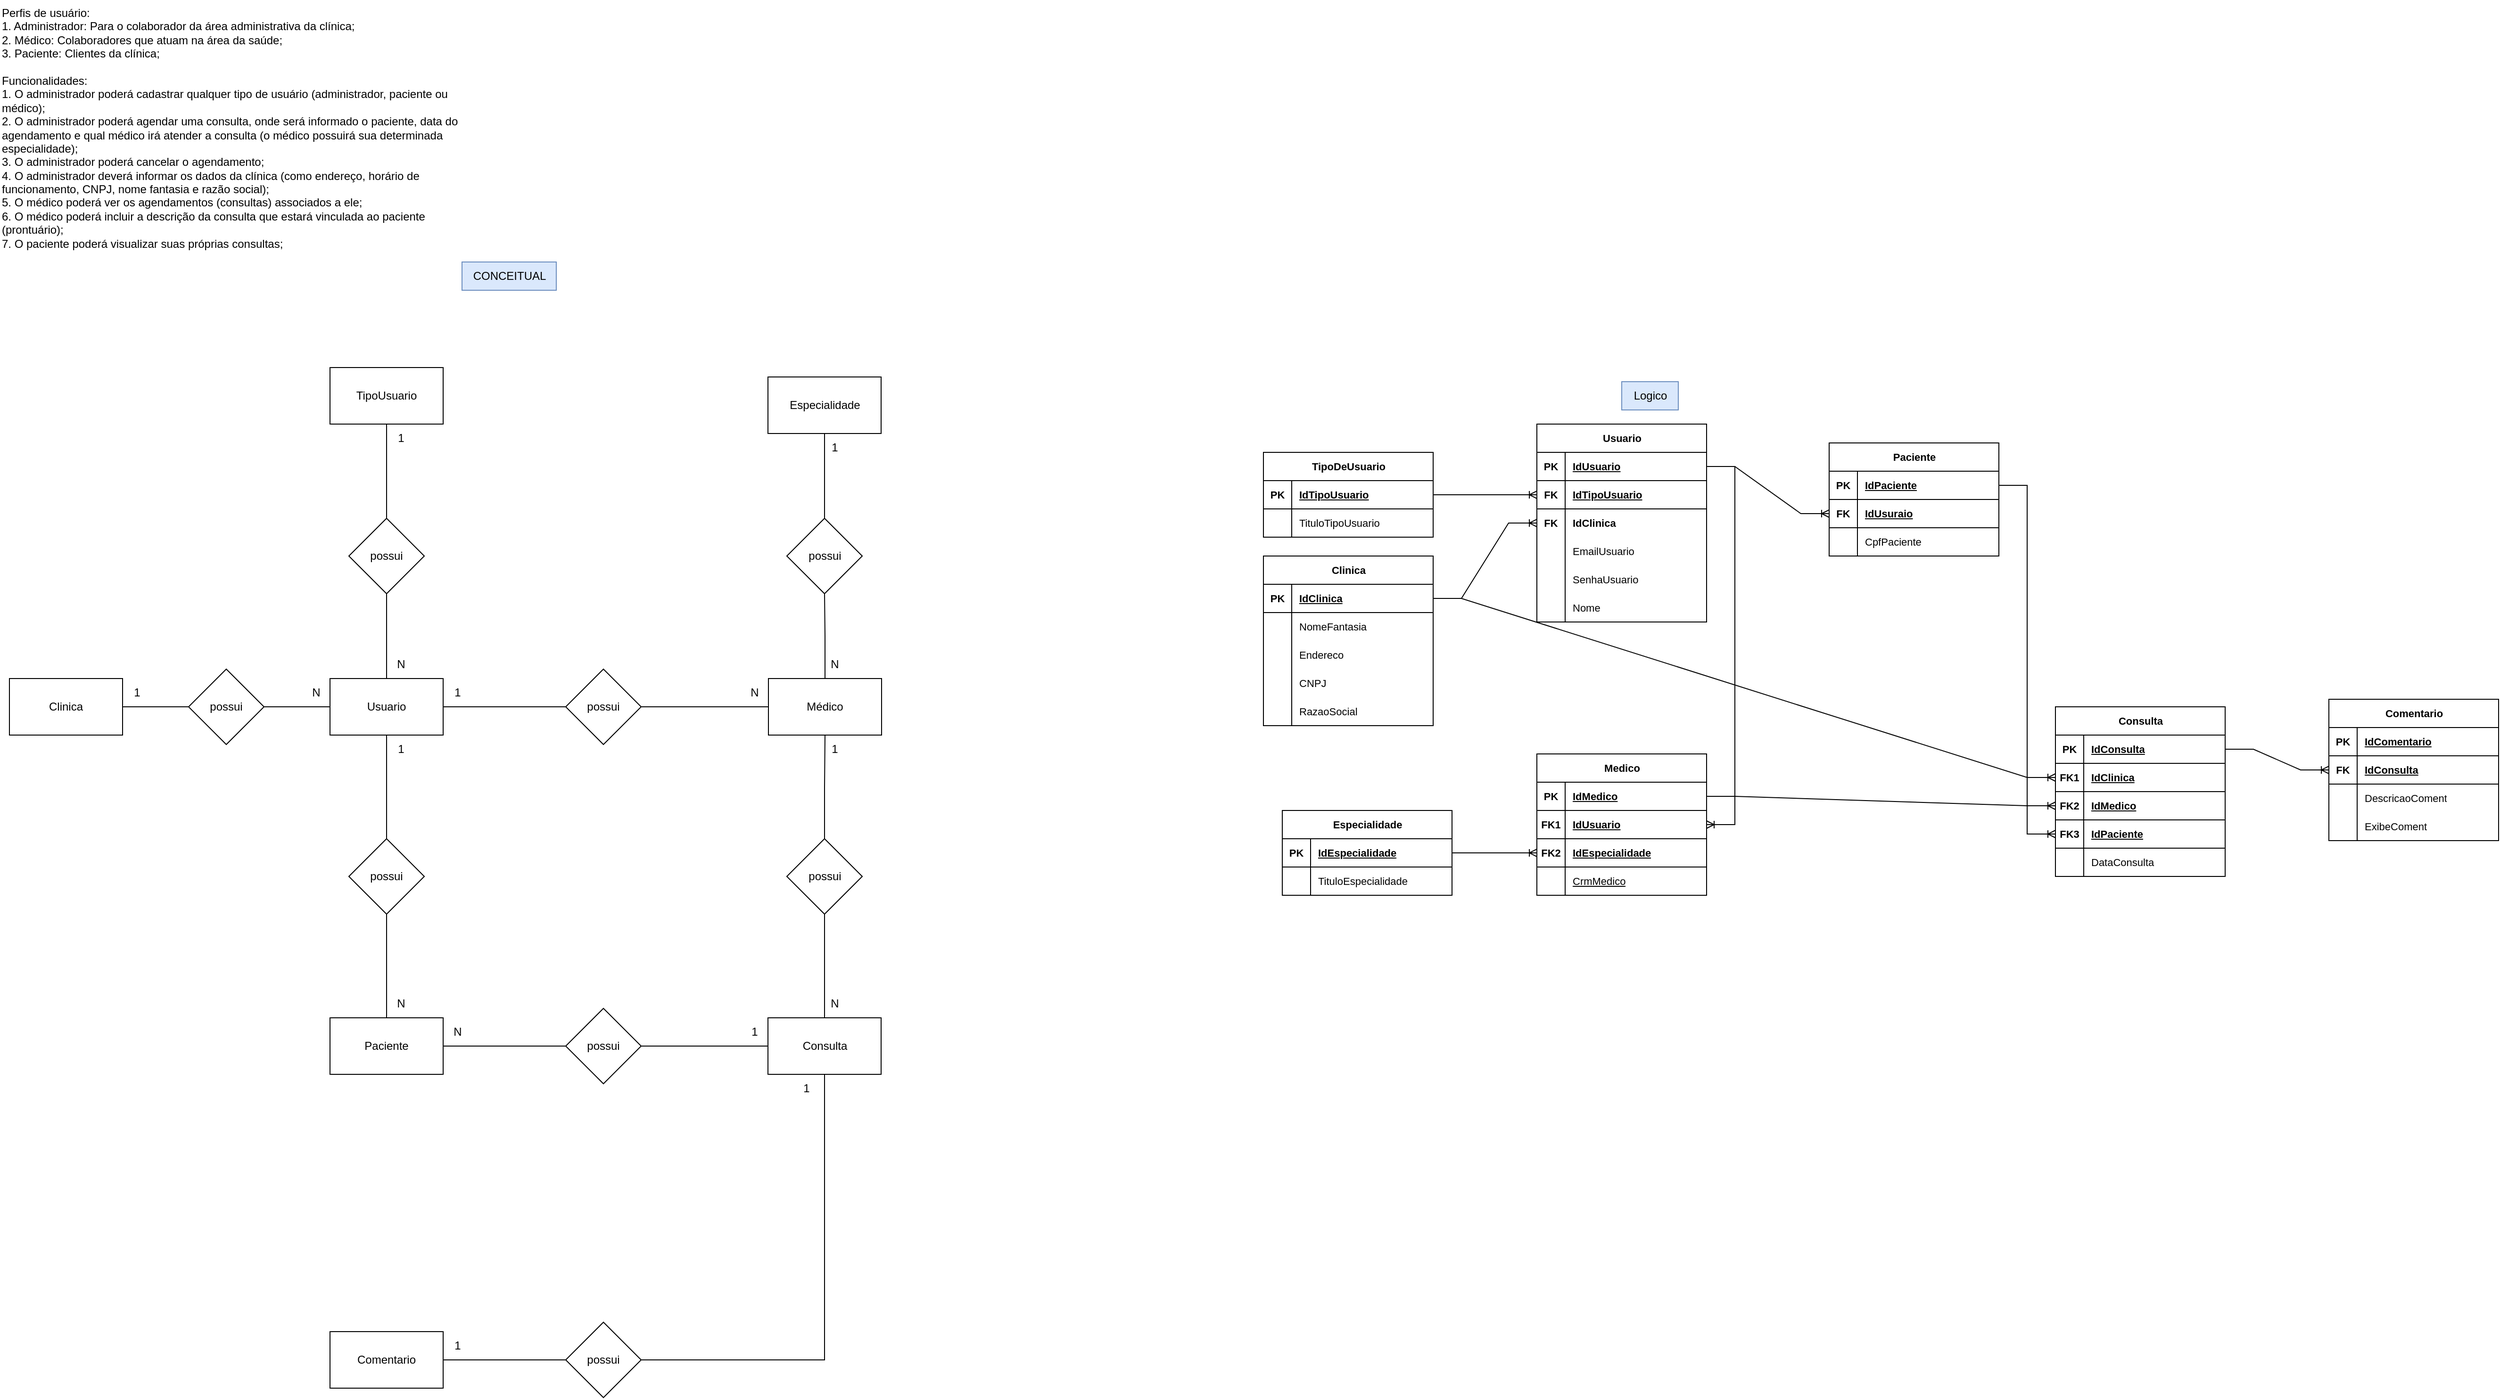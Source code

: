 <mxfile version="21.6.8" type="device">
  <diagram name="Página-1" id="At1eh8SIAs3BgGpusf4b">
    <mxGraphModel dx="1050" dy="542" grid="1" gridSize="10" guides="1" tooltips="1" connect="1" arrows="1" fold="1" page="1" pageScale="1" pageWidth="1169" pageHeight="1654" math="0" shadow="0">
      <root>
        <mxCell id="0" />
        <mxCell id="1" parent="0" />
        <mxCell id="Mh2ZLKWeNKXl2HCvLX62-1" value="Perfis de usuário:&#xa;1. Administrador: Para o colaborador da área administrativa da clínica;&#xa;2. Médico: Colaboradores que atuam na área da saúde;&#xa;3. Paciente: Clientes da clínica;&#xa;&#xa;Funcionalidades:&#xa;1. O administrador poderá cadastrar qualquer tipo de usuário (administrador, paciente ou&#xa;médico);&#xa;2. O administrador poderá agendar uma consulta, onde será informado o paciente, data do&#xa;agendamento e qual médico irá atender a consulta (o médico possuirá sua determinada&#xa;especialidade);&#xa;3. O administrador poderá cancelar o agendamento;&#xa;4. O administrador deverá informar os dados da clínica (como endereço, horário de&#xa;funcionamento, CNPJ, nome fantasia e razão social);&#xa;5. O médico poderá ver os agendamentos (consultas) associados a ele;&#xa;6. O médico poderá incluir a descrição da consulta que estará vinculada ao paciente&#xa;(prontuário);&#xa;7. O paciente poderá visualizar suas próprias consultas;" style="text;whiteSpace=wrap;" parent="1" vertex="1">
          <mxGeometry x="80" y="10" width="520" height="270" as="geometry" />
        </mxCell>
        <mxCell id="Mh2ZLKWeNKXl2HCvLX62-36" style="edgeStyle=orthogonalEdgeStyle;rounded=0;orthogonalLoop=1;jettySize=auto;html=1;entryX=0.5;entryY=1;entryDx=0;entryDy=0;endArrow=none;endFill=0;" parent="1" source="Mh2ZLKWeNKXl2HCvLX62-2" target="Mh2ZLKWeNKXl2HCvLX62-21" edge="1">
          <mxGeometry relative="1" as="geometry" />
        </mxCell>
        <mxCell id="Mh2ZLKWeNKXl2HCvLX62-2" value="Médico" style="rounded=0;whiteSpace=wrap;html=1;" parent="1" vertex="1">
          <mxGeometry x="895" y="730" width="120" height="60" as="geometry" />
        </mxCell>
        <mxCell id="Mh2ZLKWeNKXl2HCvLX62-28" style="edgeStyle=orthogonalEdgeStyle;rounded=0;orthogonalLoop=1;jettySize=auto;html=1;entryX=0;entryY=0.5;entryDx=0;entryDy=0;endArrow=none;endFill=0;" parent="1" source="Mh2ZLKWeNKXl2HCvLX62-3" target="Mh2ZLKWeNKXl2HCvLX62-19" edge="1">
          <mxGeometry relative="1" as="geometry" />
        </mxCell>
        <mxCell id="Mh2ZLKWeNKXl2HCvLX62-3" value="Paciente" style="rounded=0;whiteSpace=wrap;html=1;" parent="1" vertex="1">
          <mxGeometry x="430" y="1090" width="120" height="60" as="geometry" />
        </mxCell>
        <mxCell id="Mh2ZLKWeNKXl2HCvLX62-4" value="Clinica" style="rounded=0;whiteSpace=wrap;html=1;" parent="1" vertex="1">
          <mxGeometry x="90" y="730" width="120" height="60" as="geometry" />
        </mxCell>
        <mxCell id="Mh2ZLKWeNKXl2HCvLX62-22" style="edgeStyle=orthogonalEdgeStyle;rounded=0;orthogonalLoop=1;jettySize=auto;html=1;entryX=0.5;entryY=0;entryDx=0;entryDy=0;endArrow=none;endFill=0;" parent="1" source="Mh2ZLKWeNKXl2HCvLX62-5" target="Mh2ZLKWeNKXl2HCvLX62-12" edge="1">
          <mxGeometry relative="1" as="geometry" />
        </mxCell>
        <mxCell id="Mh2ZLKWeNKXl2HCvLX62-5" value="TipoUsuario" style="whiteSpace=wrap;html=1;" parent="1" vertex="1">
          <mxGeometry x="430" y="400" width="120" height="60" as="geometry" />
        </mxCell>
        <mxCell id="Mh2ZLKWeNKXl2HCvLX62-6" value="Consulta" style="whiteSpace=wrap;html=1;" parent="1" vertex="1">
          <mxGeometry x="894.5" y="1090" width="120" height="60" as="geometry" />
        </mxCell>
        <mxCell id="Mh2ZLKWeNKXl2HCvLX62-50" style="edgeStyle=orthogonalEdgeStyle;rounded=0;orthogonalLoop=1;jettySize=auto;html=1;entryX=0;entryY=0.5;entryDx=0;entryDy=0;endArrow=none;endFill=0;" parent="1" source="Mh2ZLKWeNKXl2HCvLX62-7" target="Mh2ZLKWeNKXl2HCvLX62-49" edge="1">
          <mxGeometry relative="1" as="geometry" />
        </mxCell>
        <mxCell id="Mh2ZLKWeNKXl2HCvLX62-7" value="Comentario&lt;br&gt;" style="whiteSpace=wrap;html=1;" parent="1" vertex="1">
          <mxGeometry x="430" y="1423" width="120" height="60" as="geometry" />
        </mxCell>
        <mxCell id="Mh2ZLKWeNKXl2HCvLX62-24" style="edgeStyle=orthogonalEdgeStyle;rounded=0;orthogonalLoop=1;jettySize=auto;html=1;entryX=0.5;entryY=0;entryDx=0;entryDy=0;endArrow=none;endFill=0;" parent="1" source="Mh2ZLKWeNKXl2HCvLX62-8" target="Mh2ZLKWeNKXl2HCvLX62-17" edge="1">
          <mxGeometry relative="1" as="geometry" />
        </mxCell>
        <mxCell id="Mh2ZLKWeNKXl2HCvLX62-30" style="edgeStyle=orthogonalEdgeStyle;rounded=0;orthogonalLoop=1;jettySize=auto;html=1;entryX=0;entryY=0.5;entryDx=0;entryDy=0;endArrow=none;endFill=0;" parent="1" source="Mh2ZLKWeNKXl2HCvLX62-8" target="Mh2ZLKWeNKXl2HCvLX62-18" edge="1">
          <mxGeometry relative="1" as="geometry" />
        </mxCell>
        <mxCell id="Mh2ZLKWeNKXl2HCvLX62-8" value="Usuario" style="whiteSpace=wrap;html=1;" parent="1" vertex="1">
          <mxGeometry x="430" y="730" width="120" height="60" as="geometry" />
        </mxCell>
        <mxCell id="Mh2ZLKWeNKXl2HCvLX62-9" value="Especialidade" style="whiteSpace=wrap;html=1;" parent="1" vertex="1">
          <mxGeometry x="894.5" y="410" width="120" height="60" as="geometry" />
        </mxCell>
        <mxCell id="Mh2ZLKWeNKXl2HCvLX62-23" style="edgeStyle=orthogonalEdgeStyle;rounded=0;orthogonalLoop=1;jettySize=auto;html=1;entryX=0.5;entryY=0;entryDx=0;entryDy=0;endArrow=none;endFill=0;" parent="1" source="Mh2ZLKWeNKXl2HCvLX62-12" target="Mh2ZLKWeNKXl2HCvLX62-8" edge="1">
          <mxGeometry relative="1" as="geometry" />
        </mxCell>
        <mxCell id="Mh2ZLKWeNKXl2HCvLX62-12" value="possui" style="rhombus;whiteSpace=wrap;html=1;" parent="1" vertex="1">
          <mxGeometry x="450" y="560" width="80" height="80" as="geometry" />
        </mxCell>
        <mxCell id="Mh2ZLKWeNKXl2HCvLX62-25" style="edgeStyle=orthogonalEdgeStyle;rounded=0;orthogonalLoop=1;jettySize=auto;html=1;entryX=0.5;entryY=0;entryDx=0;entryDy=0;endArrow=none;endFill=0;" parent="1" source="Mh2ZLKWeNKXl2HCvLX62-17" target="Mh2ZLKWeNKXl2HCvLX62-3" edge="1">
          <mxGeometry relative="1" as="geometry" />
        </mxCell>
        <mxCell id="Mh2ZLKWeNKXl2HCvLX62-17" value="possui" style="rhombus;whiteSpace=wrap;html=1;" parent="1" vertex="1">
          <mxGeometry x="450" y="900" width="80" height="80" as="geometry" />
        </mxCell>
        <mxCell id="Mh2ZLKWeNKXl2HCvLX62-33" style="edgeStyle=orthogonalEdgeStyle;rounded=0;orthogonalLoop=1;jettySize=auto;html=1;entryX=0;entryY=0.5;entryDx=0;entryDy=0;endArrow=none;endFill=0;" parent="1" source="Mh2ZLKWeNKXl2HCvLX62-18" target="Mh2ZLKWeNKXl2HCvLX62-2" edge="1">
          <mxGeometry relative="1" as="geometry" />
        </mxCell>
        <mxCell id="Mh2ZLKWeNKXl2HCvLX62-18" value="possui" style="rhombus;whiteSpace=wrap;html=1;" parent="1" vertex="1">
          <mxGeometry x="680" y="720" width="80" height="80" as="geometry" />
        </mxCell>
        <mxCell id="Mh2ZLKWeNKXl2HCvLX62-29" style="edgeStyle=orthogonalEdgeStyle;rounded=0;orthogonalLoop=1;jettySize=auto;html=1;entryX=0;entryY=0.5;entryDx=0;entryDy=0;endArrow=none;endFill=0;" parent="1" source="Mh2ZLKWeNKXl2HCvLX62-19" target="Mh2ZLKWeNKXl2HCvLX62-6" edge="1">
          <mxGeometry relative="1" as="geometry" />
        </mxCell>
        <mxCell id="Mh2ZLKWeNKXl2HCvLX62-19" value="possui" style="rhombus;whiteSpace=wrap;html=1;" parent="1" vertex="1">
          <mxGeometry x="680" y="1080" width="80" height="80" as="geometry" />
        </mxCell>
        <mxCell id="Mh2ZLKWeNKXl2HCvLX62-324" style="edgeStyle=orthogonalEdgeStyle;rounded=0;orthogonalLoop=1;jettySize=auto;html=1;entryX=1;entryY=0.5;entryDx=0;entryDy=0;endArrow=none;endFill=0;" parent="1" source="Mh2ZLKWeNKXl2HCvLX62-20" target="Mh2ZLKWeNKXl2HCvLX62-4" edge="1">
          <mxGeometry relative="1" as="geometry" />
        </mxCell>
        <mxCell id="Mh2ZLKWeNKXl2HCvLX62-325" style="edgeStyle=orthogonalEdgeStyle;rounded=0;orthogonalLoop=1;jettySize=auto;html=1;entryX=0;entryY=0.5;entryDx=0;entryDy=0;endArrow=none;endFill=0;" parent="1" source="Mh2ZLKWeNKXl2HCvLX62-20" target="Mh2ZLKWeNKXl2HCvLX62-8" edge="1">
          <mxGeometry relative="1" as="geometry" />
        </mxCell>
        <mxCell id="Mh2ZLKWeNKXl2HCvLX62-20" value="possui" style="rhombus;whiteSpace=wrap;html=1;" parent="1" vertex="1">
          <mxGeometry x="280" y="720" width="80" height="80" as="geometry" />
        </mxCell>
        <mxCell id="Mh2ZLKWeNKXl2HCvLX62-37" style="edgeStyle=orthogonalEdgeStyle;rounded=0;orthogonalLoop=1;jettySize=auto;html=1;entryX=0.5;entryY=1;entryDx=0;entryDy=0;endArrow=none;endFill=0;" parent="1" source="Mh2ZLKWeNKXl2HCvLX62-21" target="Mh2ZLKWeNKXl2HCvLX62-9" edge="1">
          <mxGeometry relative="1" as="geometry" />
        </mxCell>
        <mxCell id="Mh2ZLKWeNKXl2HCvLX62-21" value="possui" style="rhombus;whiteSpace=wrap;html=1;" parent="1" vertex="1">
          <mxGeometry x="914.5" y="560" width="80" height="80" as="geometry" />
        </mxCell>
        <mxCell id="Mh2ZLKWeNKXl2HCvLX62-41" style="edgeStyle=orthogonalEdgeStyle;rounded=0;orthogonalLoop=1;jettySize=auto;html=1;entryX=0.5;entryY=1;entryDx=0;entryDy=0;endArrow=none;endFill=0;" parent="1" source="Mh2ZLKWeNKXl2HCvLX62-40" target="Mh2ZLKWeNKXl2HCvLX62-2" edge="1">
          <mxGeometry relative="1" as="geometry" />
        </mxCell>
        <mxCell id="Mh2ZLKWeNKXl2HCvLX62-42" style="edgeStyle=orthogonalEdgeStyle;rounded=0;orthogonalLoop=1;jettySize=auto;html=1;entryX=0.5;entryY=0;entryDx=0;entryDy=0;endArrow=none;endFill=0;" parent="1" source="Mh2ZLKWeNKXl2HCvLX62-40" target="Mh2ZLKWeNKXl2HCvLX62-6" edge="1">
          <mxGeometry relative="1" as="geometry" />
        </mxCell>
        <mxCell id="Mh2ZLKWeNKXl2HCvLX62-40" value="possui" style="rhombus;whiteSpace=wrap;html=1;" parent="1" vertex="1">
          <mxGeometry x="914.5" y="900" width="80" height="80" as="geometry" />
        </mxCell>
        <mxCell id="Mh2ZLKWeNKXl2HCvLX62-43" value="1" style="text;html=1;align=center;verticalAlign=middle;resizable=0;points=[];autosize=1;strokeColor=none;fillColor=none;" parent="1" vertex="1">
          <mxGeometry x="490" y="460" width="30" height="30" as="geometry" />
        </mxCell>
        <mxCell id="Mh2ZLKWeNKXl2HCvLX62-44" value="N" style="text;html=1;align=center;verticalAlign=middle;resizable=0;points=[];autosize=1;strokeColor=none;fillColor=none;" parent="1" vertex="1">
          <mxGeometry x="490" y="700" width="30" height="30" as="geometry" />
        </mxCell>
        <mxCell id="Mh2ZLKWeNKXl2HCvLX62-45" value="1" style="text;html=1;align=center;verticalAlign=middle;resizable=0;points=[];autosize=1;strokeColor=none;fillColor=none;" parent="1" vertex="1">
          <mxGeometry x="490" y="790" width="30" height="30" as="geometry" />
        </mxCell>
        <mxCell id="Mh2ZLKWeNKXl2HCvLX62-46" value="N" style="text;html=1;align=center;verticalAlign=middle;resizable=0;points=[];autosize=1;strokeColor=none;fillColor=none;" parent="1" vertex="1">
          <mxGeometry x="490" y="1060" width="30" height="30" as="geometry" />
        </mxCell>
        <mxCell id="Mh2ZLKWeNKXl2HCvLX62-51" style="edgeStyle=orthogonalEdgeStyle;rounded=0;orthogonalLoop=1;jettySize=auto;html=1;entryX=0.5;entryY=1;entryDx=0;entryDy=0;endArrow=none;endFill=0;" parent="1" source="Mh2ZLKWeNKXl2HCvLX62-49" target="Mh2ZLKWeNKXl2HCvLX62-6" edge="1">
          <mxGeometry relative="1" as="geometry" />
        </mxCell>
        <mxCell id="Mh2ZLKWeNKXl2HCvLX62-49" value="possui" style="rhombus;whiteSpace=wrap;html=1;" parent="1" vertex="1">
          <mxGeometry x="680" y="1413" width="80" height="80" as="geometry" />
        </mxCell>
        <mxCell id="Mh2ZLKWeNKXl2HCvLX62-52" value="1" style="text;html=1;align=center;verticalAlign=middle;resizable=0;points=[];autosize=1;strokeColor=none;fillColor=none;" parent="1" vertex="1">
          <mxGeometry x="550" y="1423" width="30" height="30" as="geometry" />
        </mxCell>
        <mxCell id="Mh2ZLKWeNKXl2HCvLX62-53" value="1" style="text;html=1;align=center;verticalAlign=middle;resizable=0;points=[];autosize=1;strokeColor=none;fillColor=none;" parent="1" vertex="1">
          <mxGeometry x="920" y="1150" width="30" height="30" as="geometry" />
        </mxCell>
        <mxCell id="Mh2ZLKWeNKXl2HCvLX62-54" value="1" style="text;html=1;align=center;verticalAlign=middle;resizable=0;points=[];autosize=1;strokeColor=none;fillColor=none;" parent="1" vertex="1">
          <mxGeometry x="865" y="1090" width="30" height="30" as="geometry" />
        </mxCell>
        <mxCell id="Mh2ZLKWeNKXl2HCvLX62-55" value="N" style="text;html=1;align=center;verticalAlign=middle;resizable=0;points=[];autosize=1;strokeColor=none;fillColor=none;" parent="1" vertex="1">
          <mxGeometry x="550" y="1090" width="30" height="30" as="geometry" />
        </mxCell>
        <mxCell id="Mh2ZLKWeNKXl2HCvLX62-56" value="1" style="text;html=1;align=center;verticalAlign=middle;resizable=0;points=[];autosize=1;strokeColor=none;fillColor=none;" parent="1" vertex="1">
          <mxGeometry x="950" y="470" width="30" height="30" as="geometry" />
        </mxCell>
        <mxCell id="Mh2ZLKWeNKXl2HCvLX62-57" value="N" style="text;html=1;align=center;verticalAlign=middle;resizable=0;points=[];autosize=1;strokeColor=none;fillColor=none;" parent="1" vertex="1">
          <mxGeometry x="950" y="700" width="30" height="30" as="geometry" />
        </mxCell>
        <mxCell id="Mh2ZLKWeNKXl2HCvLX62-58" value="1" style="text;html=1;align=center;verticalAlign=middle;resizable=0;points=[];autosize=1;strokeColor=none;fillColor=none;" parent="1" vertex="1">
          <mxGeometry x="950" y="790" width="30" height="30" as="geometry" />
        </mxCell>
        <mxCell id="Mh2ZLKWeNKXl2HCvLX62-59" value="N" style="text;html=1;align=center;verticalAlign=middle;resizable=0;points=[];autosize=1;strokeColor=none;fillColor=none;" parent="1" vertex="1">
          <mxGeometry x="950" y="1060" width="30" height="30" as="geometry" />
        </mxCell>
        <mxCell id="Mh2ZLKWeNKXl2HCvLX62-105" value="Medico" style="shape=table;startSize=30;container=1;collapsible=1;childLayout=tableLayout;fixedRows=1;rowLines=0;fontStyle=1;align=center;resizeLast=1;html=1;fontFamily=Helvetica;fontSize=11;fontColor=default;" parent="1" vertex="1">
          <mxGeometry x="1710" y="810" width="180" height="150" as="geometry" />
        </mxCell>
        <mxCell id="Mh2ZLKWeNKXl2HCvLX62-106" value="" style="shape=tableRow;horizontal=0;startSize=0;swimlaneHead=0;swimlaneBody=0;fillColor=none;collapsible=0;dropTarget=0;points=[[0,0.5],[1,0.5]];portConstraint=eastwest;top=0;left=0;right=0;bottom=1;fontFamily=Helvetica;fontSize=11;fontColor=default;" parent="Mh2ZLKWeNKXl2HCvLX62-105" vertex="1">
          <mxGeometry y="30" width="180" height="30" as="geometry" />
        </mxCell>
        <mxCell id="Mh2ZLKWeNKXl2HCvLX62-107" value="PK" style="shape=partialRectangle;connectable=0;fillColor=none;top=0;left=0;bottom=0;right=0;fontStyle=1;overflow=hidden;whiteSpace=wrap;html=1;fontFamily=Helvetica;fontSize=11;fontColor=default;" parent="Mh2ZLKWeNKXl2HCvLX62-106" vertex="1">
          <mxGeometry width="30" height="30" as="geometry">
            <mxRectangle width="30" height="30" as="alternateBounds" />
          </mxGeometry>
        </mxCell>
        <mxCell id="Mh2ZLKWeNKXl2HCvLX62-108" value="IdMedico" style="shape=partialRectangle;connectable=0;fillColor=none;top=0;left=0;bottom=0;right=0;align=left;spacingLeft=6;fontStyle=5;overflow=hidden;whiteSpace=wrap;html=1;fontFamily=Helvetica;fontSize=11;fontColor=default;" parent="Mh2ZLKWeNKXl2HCvLX62-106" vertex="1">
          <mxGeometry x="30" width="150" height="30" as="geometry">
            <mxRectangle width="150" height="30" as="alternateBounds" />
          </mxGeometry>
        </mxCell>
        <mxCell id="Mh2ZLKWeNKXl2HCvLX62-109" style="shape=tableRow;horizontal=0;startSize=0;swimlaneHead=0;swimlaneBody=0;fillColor=none;collapsible=0;dropTarget=0;points=[[0,0.5],[1,0.5]];portConstraint=eastwest;top=0;left=0;right=0;bottom=1;fontFamily=Helvetica;fontSize=11;fontColor=default;" parent="Mh2ZLKWeNKXl2HCvLX62-105" vertex="1">
          <mxGeometry y="60" width="180" height="30" as="geometry" />
        </mxCell>
        <mxCell id="Mh2ZLKWeNKXl2HCvLX62-110" value="FK1" style="shape=partialRectangle;connectable=0;fillColor=none;top=0;left=0;bottom=0;right=0;fontStyle=1;overflow=hidden;whiteSpace=wrap;html=1;fontFamily=Helvetica;fontSize=11;fontColor=default;" parent="Mh2ZLKWeNKXl2HCvLX62-109" vertex="1">
          <mxGeometry width="30" height="30" as="geometry">
            <mxRectangle width="30" height="30" as="alternateBounds" />
          </mxGeometry>
        </mxCell>
        <mxCell id="Mh2ZLKWeNKXl2HCvLX62-111" value="IdUsuario" style="shape=partialRectangle;connectable=0;fillColor=none;top=0;left=0;bottom=0;right=0;align=left;spacingLeft=6;fontStyle=5;overflow=hidden;whiteSpace=wrap;html=1;fontFamily=Helvetica;fontSize=11;fontColor=default;" parent="Mh2ZLKWeNKXl2HCvLX62-109" vertex="1">
          <mxGeometry x="30" width="150" height="30" as="geometry">
            <mxRectangle width="150" height="30" as="alternateBounds" />
          </mxGeometry>
        </mxCell>
        <mxCell id="Mh2ZLKWeNKXl2HCvLX62-112" style="shape=tableRow;horizontal=0;startSize=0;swimlaneHead=0;swimlaneBody=0;fillColor=none;collapsible=0;dropTarget=0;points=[[0,0.5],[1,0.5]];portConstraint=eastwest;top=0;left=0;right=0;bottom=1;fontFamily=Helvetica;fontSize=11;fontColor=default;" parent="Mh2ZLKWeNKXl2HCvLX62-105" vertex="1">
          <mxGeometry y="90" width="180" height="30" as="geometry" />
        </mxCell>
        <mxCell id="Mh2ZLKWeNKXl2HCvLX62-113" value="FK2" style="shape=partialRectangle;connectable=0;fillColor=none;top=0;left=0;bottom=0;right=0;fontStyle=1;overflow=hidden;whiteSpace=wrap;html=1;fontFamily=Helvetica;fontSize=11;fontColor=default;" parent="Mh2ZLKWeNKXl2HCvLX62-112" vertex="1">
          <mxGeometry width="30" height="30" as="geometry">
            <mxRectangle width="30" height="30" as="alternateBounds" />
          </mxGeometry>
        </mxCell>
        <mxCell id="Mh2ZLKWeNKXl2HCvLX62-114" value="IdEspecialidade" style="shape=partialRectangle;connectable=0;fillColor=none;top=0;left=0;bottom=0;right=0;align=left;spacingLeft=6;fontStyle=5;overflow=hidden;whiteSpace=wrap;html=1;fontFamily=Helvetica;fontSize=11;fontColor=default;" parent="Mh2ZLKWeNKXl2HCvLX62-112" vertex="1">
          <mxGeometry x="30" width="150" height="30" as="geometry">
            <mxRectangle width="150" height="30" as="alternateBounds" />
          </mxGeometry>
        </mxCell>
        <mxCell id="Mh2ZLKWeNKXl2HCvLX62-115" style="shape=tableRow;horizontal=0;startSize=0;swimlaneHead=0;swimlaneBody=0;fillColor=none;collapsible=0;dropTarget=0;points=[[0,0.5],[1,0.5]];portConstraint=eastwest;top=0;left=0;right=0;bottom=1;fontFamily=Helvetica;fontSize=11;fontColor=default;" parent="Mh2ZLKWeNKXl2HCvLX62-105" vertex="1">
          <mxGeometry y="120" width="180" height="30" as="geometry" />
        </mxCell>
        <mxCell id="Mh2ZLKWeNKXl2HCvLX62-116" value="" style="shape=partialRectangle;connectable=0;fillColor=none;top=0;left=0;bottom=0;right=0;fontStyle=1;overflow=hidden;whiteSpace=wrap;html=1;fontFamily=Helvetica;fontSize=11;fontColor=default;" parent="Mh2ZLKWeNKXl2HCvLX62-115" vertex="1">
          <mxGeometry width="30" height="30" as="geometry">
            <mxRectangle width="30" height="30" as="alternateBounds" />
          </mxGeometry>
        </mxCell>
        <mxCell id="Mh2ZLKWeNKXl2HCvLX62-117" value="&lt;span style=&quot;font-weight: normal;&quot;&gt;CrmMedico&lt;/span&gt;" style="shape=partialRectangle;connectable=0;fillColor=none;top=0;left=0;bottom=0;right=0;align=left;spacingLeft=6;fontStyle=5;overflow=hidden;whiteSpace=wrap;html=1;fontFamily=Helvetica;fontSize=11;fontColor=default;" parent="Mh2ZLKWeNKXl2HCvLX62-115" vertex="1">
          <mxGeometry x="30" width="150" height="30" as="geometry">
            <mxRectangle width="150" height="30" as="alternateBounds" />
          </mxGeometry>
        </mxCell>
        <mxCell id="Mh2ZLKWeNKXl2HCvLX62-144" value="Consulta" style="shape=table;startSize=30;container=1;collapsible=1;childLayout=tableLayout;fixedRows=1;rowLines=0;fontStyle=1;align=center;resizeLast=1;html=1;fontFamily=Helvetica;fontSize=11;fontColor=default;" parent="1" vertex="1">
          <mxGeometry x="2260" y="760" width="180" height="180" as="geometry" />
        </mxCell>
        <mxCell id="Mh2ZLKWeNKXl2HCvLX62-145" value="" style="shape=tableRow;horizontal=0;startSize=0;swimlaneHead=0;swimlaneBody=0;fillColor=none;collapsible=0;dropTarget=0;points=[[0,0.5],[1,0.5]];portConstraint=eastwest;top=0;left=0;right=0;bottom=1;fontFamily=Helvetica;fontSize=11;fontColor=default;" parent="Mh2ZLKWeNKXl2HCvLX62-144" vertex="1">
          <mxGeometry y="30" width="180" height="30" as="geometry" />
        </mxCell>
        <mxCell id="Mh2ZLKWeNKXl2HCvLX62-146" value="PK" style="shape=partialRectangle;connectable=0;fillColor=none;top=0;left=0;bottom=0;right=0;fontStyle=1;overflow=hidden;whiteSpace=wrap;html=1;fontFamily=Helvetica;fontSize=11;fontColor=default;" parent="Mh2ZLKWeNKXl2HCvLX62-145" vertex="1">
          <mxGeometry width="30" height="30" as="geometry">
            <mxRectangle width="30" height="30" as="alternateBounds" />
          </mxGeometry>
        </mxCell>
        <mxCell id="Mh2ZLKWeNKXl2HCvLX62-147" value="IdConsulta" style="shape=partialRectangle;connectable=0;fillColor=none;top=0;left=0;bottom=0;right=0;align=left;spacingLeft=6;fontStyle=5;overflow=hidden;whiteSpace=wrap;html=1;fontFamily=Helvetica;fontSize=11;fontColor=default;" parent="Mh2ZLKWeNKXl2HCvLX62-145" vertex="1">
          <mxGeometry x="30" width="150" height="30" as="geometry">
            <mxRectangle width="150" height="30" as="alternateBounds" />
          </mxGeometry>
        </mxCell>
        <mxCell id="Mh2ZLKWeNKXl2HCvLX62-148" style="shape=tableRow;horizontal=0;startSize=0;swimlaneHead=0;swimlaneBody=0;fillColor=none;collapsible=0;dropTarget=0;points=[[0,0.5],[1,0.5]];portConstraint=eastwest;top=0;left=0;right=0;bottom=1;fontFamily=Helvetica;fontSize=11;fontColor=default;" parent="Mh2ZLKWeNKXl2HCvLX62-144" vertex="1">
          <mxGeometry y="60" width="180" height="30" as="geometry" />
        </mxCell>
        <mxCell id="Mh2ZLKWeNKXl2HCvLX62-149" value="FK1" style="shape=partialRectangle;connectable=0;fillColor=none;top=0;left=0;bottom=0;right=0;fontStyle=1;overflow=hidden;whiteSpace=wrap;html=1;fontFamily=Helvetica;fontSize=11;fontColor=default;" parent="Mh2ZLKWeNKXl2HCvLX62-148" vertex="1">
          <mxGeometry width="30" height="30" as="geometry">
            <mxRectangle width="30" height="30" as="alternateBounds" />
          </mxGeometry>
        </mxCell>
        <mxCell id="Mh2ZLKWeNKXl2HCvLX62-150" value="IdClinica" style="shape=partialRectangle;connectable=0;fillColor=none;top=0;left=0;bottom=0;right=0;align=left;spacingLeft=6;fontStyle=5;overflow=hidden;whiteSpace=wrap;html=1;fontFamily=Helvetica;fontSize=11;fontColor=default;" parent="Mh2ZLKWeNKXl2HCvLX62-148" vertex="1">
          <mxGeometry x="30" width="150" height="30" as="geometry">
            <mxRectangle width="150" height="30" as="alternateBounds" />
          </mxGeometry>
        </mxCell>
        <mxCell id="Mh2ZLKWeNKXl2HCvLX62-151" style="shape=tableRow;horizontal=0;startSize=0;swimlaneHead=0;swimlaneBody=0;fillColor=none;collapsible=0;dropTarget=0;points=[[0,0.5],[1,0.5]];portConstraint=eastwest;top=0;left=0;right=0;bottom=1;fontFamily=Helvetica;fontSize=11;fontColor=default;" parent="Mh2ZLKWeNKXl2HCvLX62-144" vertex="1">
          <mxGeometry y="90" width="180" height="30" as="geometry" />
        </mxCell>
        <mxCell id="Mh2ZLKWeNKXl2HCvLX62-152" value="FK2" style="shape=partialRectangle;connectable=0;fillColor=none;top=0;left=0;bottom=0;right=0;fontStyle=1;overflow=hidden;whiteSpace=wrap;html=1;fontFamily=Helvetica;fontSize=11;fontColor=default;" parent="Mh2ZLKWeNKXl2HCvLX62-151" vertex="1">
          <mxGeometry width="30" height="30" as="geometry">
            <mxRectangle width="30" height="30" as="alternateBounds" />
          </mxGeometry>
        </mxCell>
        <mxCell id="Mh2ZLKWeNKXl2HCvLX62-153" value="IdMedico" style="shape=partialRectangle;connectable=0;fillColor=none;top=0;left=0;bottom=0;right=0;align=left;spacingLeft=6;fontStyle=5;overflow=hidden;whiteSpace=wrap;html=1;fontFamily=Helvetica;fontSize=11;fontColor=default;" parent="Mh2ZLKWeNKXl2HCvLX62-151" vertex="1">
          <mxGeometry x="30" width="150" height="30" as="geometry">
            <mxRectangle width="150" height="30" as="alternateBounds" />
          </mxGeometry>
        </mxCell>
        <mxCell id="Mh2ZLKWeNKXl2HCvLX62-154" style="shape=tableRow;horizontal=0;startSize=0;swimlaneHead=0;swimlaneBody=0;fillColor=none;collapsible=0;dropTarget=0;points=[[0,0.5],[1,0.5]];portConstraint=eastwest;top=0;left=0;right=0;bottom=1;fontFamily=Helvetica;fontSize=11;fontColor=default;" parent="Mh2ZLKWeNKXl2HCvLX62-144" vertex="1">
          <mxGeometry y="120" width="180" height="30" as="geometry" />
        </mxCell>
        <mxCell id="Mh2ZLKWeNKXl2HCvLX62-155" value="FK3" style="shape=partialRectangle;connectable=0;fillColor=none;top=0;left=0;bottom=0;right=0;fontStyle=1;overflow=hidden;whiteSpace=wrap;html=1;fontFamily=Helvetica;fontSize=11;fontColor=default;" parent="Mh2ZLKWeNKXl2HCvLX62-154" vertex="1">
          <mxGeometry width="30" height="30" as="geometry">
            <mxRectangle width="30" height="30" as="alternateBounds" />
          </mxGeometry>
        </mxCell>
        <mxCell id="Mh2ZLKWeNKXl2HCvLX62-156" value="IdPaciente" style="shape=partialRectangle;connectable=0;fillColor=none;top=0;left=0;bottom=0;right=0;align=left;spacingLeft=6;fontStyle=5;overflow=hidden;whiteSpace=wrap;html=1;fontFamily=Helvetica;fontSize=11;fontColor=default;" parent="Mh2ZLKWeNKXl2HCvLX62-154" vertex="1">
          <mxGeometry x="30" width="150" height="30" as="geometry">
            <mxRectangle width="150" height="30" as="alternateBounds" />
          </mxGeometry>
        </mxCell>
        <mxCell id="Mh2ZLKWeNKXl2HCvLX62-157" value="" style="shape=tableRow;horizontal=0;startSize=0;swimlaneHead=0;swimlaneBody=0;fillColor=none;collapsible=0;dropTarget=0;points=[[0,0.5],[1,0.5]];portConstraint=eastwest;top=0;left=0;right=0;bottom=0;fontFamily=Helvetica;fontSize=11;fontColor=default;" parent="Mh2ZLKWeNKXl2HCvLX62-144" vertex="1">
          <mxGeometry y="150" width="180" height="30" as="geometry" />
        </mxCell>
        <mxCell id="Mh2ZLKWeNKXl2HCvLX62-158" value="" style="shape=partialRectangle;connectable=0;fillColor=none;top=0;left=0;bottom=0;right=0;editable=1;overflow=hidden;whiteSpace=wrap;html=1;fontFamily=Helvetica;fontSize=11;fontColor=default;" parent="Mh2ZLKWeNKXl2HCvLX62-157" vertex="1">
          <mxGeometry width="30" height="30" as="geometry">
            <mxRectangle width="30" height="30" as="alternateBounds" />
          </mxGeometry>
        </mxCell>
        <mxCell id="Mh2ZLKWeNKXl2HCvLX62-159" value="DataConsulta" style="shape=partialRectangle;connectable=0;fillColor=none;top=0;left=0;bottom=0;right=0;align=left;spacingLeft=6;overflow=hidden;whiteSpace=wrap;html=1;fontFamily=Helvetica;fontSize=11;fontColor=default;" parent="Mh2ZLKWeNKXl2HCvLX62-157" vertex="1">
          <mxGeometry x="30" width="150" height="30" as="geometry">
            <mxRectangle width="150" height="30" as="alternateBounds" />
          </mxGeometry>
        </mxCell>
        <mxCell id="Mh2ZLKWeNKXl2HCvLX62-175" value="1" style="text;html=1;align=center;verticalAlign=middle;resizable=0;points=[];autosize=1;strokeColor=none;fillColor=none;" parent="1" vertex="1">
          <mxGeometry x="550" y="730" width="30" height="30" as="geometry" />
        </mxCell>
        <mxCell id="Mh2ZLKWeNKXl2HCvLX62-176" value="N" style="text;html=1;align=center;verticalAlign=middle;resizable=0;points=[];autosize=1;strokeColor=none;fillColor=none;" parent="1" vertex="1">
          <mxGeometry x="865" y="730" width="30" height="30" as="geometry" />
        </mxCell>
        <mxCell id="Mh2ZLKWeNKXl2HCvLX62-179" value="CONCEITUAL" style="text;html=1;align=center;verticalAlign=middle;resizable=0;points=[];autosize=1;strokeColor=#6c8ebf;fillColor=#dae8fc;" parent="1" vertex="1">
          <mxGeometry x="570" y="288" width="100" height="30" as="geometry" />
        </mxCell>
        <mxCell id="Mh2ZLKWeNKXl2HCvLX62-293" value="Clinica" style="shape=table;startSize=30;container=1;collapsible=1;childLayout=tableLayout;fixedRows=1;rowLines=0;fontStyle=1;align=center;resizeLast=1;html=1;fontFamily=Helvetica;fontSize=11;fontColor=default;" parent="1" vertex="1">
          <mxGeometry x="1420" y="600" width="180" height="180" as="geometry" />
        </mxCell>
        <mxCell id="Mh2ZLKWeNKXl2HCvLX62-294" value="" style="shape=tableRow;horizontal=0;startSize=0;swimlaneHead=0;swimlaneBody=0;fillColor=none;collapsible=0;dropTarget=0;points=[[0,0.5],[1,0.5]];portConstraint=eastwest;top=0;left=0;right=0;bottom=1;fontFamily=Helvetica;fontSize=11;fontColor=default;" parent="Mh2ZLKWeNKXl2HCvLX62-293" vertex="1">
          <mxGeometry y="30" width="180" height="30" as="geometry" />
        </mxCell>
        <mxCell id="Mh2ZLKWeNKXl2HCvLX62-295" value="PK" style="shape=partialRectangle;connectable=0;fillColor=none;top=0;left=0;bottom=0;right=0;fontStyle=1;overflow=hidden;whiteSpace=wrap;html=1;fontFamily=Helvetica;fontSize=11;fontColor=default;" parent="Mh2ZLKWeNKXl2HCvLX62-294" vertex="1">
          <mxGeometry width="30" height="30" as="geometry">
            <mxRectangle width="30" height="30" as="alternateBounds" />
          </mxGeometry>
        </mxCell>
        <mxCell id="Mh2ZLKWeNKXl2HCvLX62-296" value="IdClinica" style="shape=partialRectangle;connectable=0;fillColor=none;top=0;left=0;bottom=0;right=0;align=left;spacingLeft=6;fontStyle=5;overflow=hidden;whiteSpace=wrap;html=1;fontFamily=Helvetica;fontSize=11;fontColor=default;" parent="Mh2ZLKWeNKXl2HCvLX62-294" vertex="1">
          <mxGeometry x="30" width="150" height="30" as="geometry">
            <mxRectangle width="150" height="30" as="alternateBounds" />
          </mxGeometry>
        </mxCell>
        <mxCell id="Mh2ZLKWeNKXl2HCvLX62-297" value="" style="shape=tableRow;horizontal=0;startSize=0;swimlaneHead=0;swimlaneBody=0;fillColor=none;collapsible=0;dropTarget=0;points=[[0,0.5],[1,0.5]];portConstraint=eastwest;top=0;left=0;right=0;bottom=0;fontFamily=Helvetica;fontSize=11;fontColor=default;" parent="Mh2ZLKWeNKXl2HCvLX62-293" vertex="1">
          <mxGeometry y="60" width="180" height="30" as="geometry" />
        </mxCell>
        <mxCell id="Mh2ZLKWeNKXl2HCvLX62-298" value="" style="shape=partialRectangle;connectable=0;fillColor=none;top=0;left=0;bottom=0;right=0;editable=1;overflow=hidden;whiteSpace=wrap;html=1;fontFamily=Helvetica;fontSize=11;fontColor=default;" parent="Mh2ZLKWeNKXl2HCvLX62-297" vertex="1">
          <mxGeometry width="30" height="30" as="geometry">
            <mxRectangle width="30" height="30" as="alternateBounds" />
          </mxGeometry>
        </mxCell>
        <mxCell id="Mh2ZLKWeNKXl2HCvLX62-299" value="NomeFantasia" style="shape=partialRectangle;connectable=0;fillColor=none;top=0;left=0;bottom=0;right=0;align=left;spacingLeft=6;overflow=hidden;whiteSpace=wrap;html=1;fontFamily=Helvetica;fontSize=11;fontColor=default;" parent="Mh2ZLKWeNKXl2HCvLX62-297" vertex="1">
          <mxGeometry x="30" width="150" height="30" as="geometry">
            <mxRectangle width="150" height="30" as="alternateBounds" />
          </mxGeometry>
        </mxCell>
        <mxCell id="Mh2ZLKWeNKXl2HCvLX62-300" value="" style="shape=tableRow;horizontal=0;startSize=0;swimlaneHead=0;swimlaneBody=0;fillColor=none;collapsible=0;dropTarget=0;points=[[0,0.5],[1,0.5]];portConstraint=eastwest;top=0;left=0;right=0;bottom=0;fontFamily=Helvetica;fontSize=11;fontColor=default;" parent="Mh2ZLKWeNKXl2HCvLX62-293" vertex="1">
          <mxGeometry y="90" width="180" height="30" as="geometry" />
        </mxCell>
        <mxCell id="Mh2ZLKWeNKXl2HCvLX62-301" value="" style="shape=partialRectangle;connectable=0;fillColor=none;top=0;left=0;bottom=0;right=0;editable=1;overflow=hidden;whiteSpace=wrap;html=1;fontFamily=Helvetica;fontSize=11;fontColor=default;" parent="Mh2ZLKWeNKXl2HCvLX62-300" vertex="1">
          <mxGeometry width="30" height="30" as="geometry">
            <mxRectangle width="30" height="30" as="alternateBounds" />
          </mxGeometry>
        </mxCell>
        <mxCell id="Mh2ZLKWeNKXl2HCvLX62-302" value="Endereco" style="shape=partialRectangle;connectable=0;fillColor=none;top=0;left=0;bottom=0;right=0;align=left;spacingLeft=6;overflow=hidden;whiteSpace=wrap;html=1;fontFamily=Helvetica;fontSize=11;fontColor=default;" parent="Mh2ZLKWeNKXl2HCvLX62-300" vertex="1">
          <mxGeometry x="30" width="150" height="30" as="geometry">
            <mxRectangle width="150" height="30" as="alternateBounds" />
          </mxGeometry>
        </mxCell>
        <mxCell id="Mh2ZLKWeNKXl2HCvLX62-303" style="shape=tableRow;horizontal=0;startSize=0;swimlaneHead=0;swimlaneBody=0;fillColor=none;collapsible=0;dropTarget=0;points=[[0,0.5],[1,0.5]];portConstraint=eastwest;top=0;left=0;right=0;bottom=0;fontFamily=Helvetica;fontSize=11;fontColor=default;" parent="Mh2ZLKWeNKXl2HCvLX62-293" vertex="1">
          <mxGeometry y="120" width="180" height="30" as="geometry" />
        </mxCell>
        <mxCell id="Mh2ZLKWeNKXl2HCvLX62-304" style="shape=partialRectangle;connectable=0;fillColor=none;top=0;left=0;bottom=0;right=0;editable=1;overflow=hidden;whiteSpace=wrap;html=1;fontFamily=Helvetica;fontSize=11;fontColor=default;" parent="Mh2ZLKWeNKXl2HCvLX62-303" vertex="1">
          <mxGeometry width="30" height="30" as="geometry">
            <mxRectangle width="30" height="30" as="alternateBounds" />
          </mxGeometry>
        </mxCell>
        <mxCell id="Mh2ZLKWeNKXl2HCvLX62-305" value="CNPJ" style="shape=partialRectangle;connectable=0;fillColor=none;top=0;left=0;bottom=0;right=0;align=left;spacingLeft=6;overflow=hidden;whiteSpace=wrap;html=1;fontFamily=Helvetica;fontSize=11;fontColor=default;" parent="Mh2ZLKWeNKXl2HCvLX62-303" vertex="1">
          <mxGeometry x="30" width="150" height="30" as="geometry">
            <mxRectangle width="150" height="30" as="alternateBounds" />
          </mxGeometry>
        </mxCell>
        <mxCell id="Mh2ZLKWeNKXl2HCvLX62-328" style="shape=tableRow;horizontal=0;startSize=0;swimlaneHead=0;swimlaneBody=0;fillColor=none;collapsible=0;dropTarget=0;points=[[0,0.5],[1,0.5]];portConstraint=eastwest;top=0;left=0;right=0;bottom=0;fontFamily=Helvetica;fontSize=11;fontColor=default;" parent="Mh2ZLKWeNKXl2HCvLX62-293" vertex="1">
          <mxGeometry y="150" width="180" height="30" as="geometry" />
        </mxCell>
        <mxCell id="Mh2ZLKWeNKXl2HCvLX62-329" style="shape=partialRectangle;connectable=0;fillColor=none;top=0;left=0;bottom=0;right=0;editable=1;overflow=hidden;whiteSpace=wrap;html=1;fontFamily=Helvetica;fontSize=11;fontColor=default;" parent="Mh2ZLKWeNKXl2HCvLX62-328" vertex="1">
          <mxGeometry width="30" height="30" as="geometry">
            <mxRectangle width="30" height="30" as="alternateBounds" />
          </mxGeometry>
        </mxCell>
        <mxCell id="Mh2ZLKWeNKXl2HCvLX62-330" value="RazaoSocial" style="shape=partialRectangle;connectable=0;fillColor=none;top=0;left=0;bottom=0;right=0;align=left;spacingLeft=6;overflow=hidden;whiteSpace=wrap;html=1;fontFamily=Helvetica;fontSize=11;fontColor=default;" parent="Mh2ZLKWeNKXl2HCvLX62-328" vertex="1">
          <mxGeometry x="30" width="150" height="30" as="geometry">
            <mxRectangle width="150" height="30" as="alternateBounds" />
          </mxGeometry>
        </mxCell>
        <mxCell id="Mh2ZLKWeNKXl2HCvLX62-306" value="TipoDeUsuario" style="shape=table;startSize=30;container=1;collapsible=1;childLayout=tableLayout;fixedRows=1;rowLines=0;fontStyle=1;align=center;resizeLast=1;html=1;fontFamily=Helvetica;fontSize=11;fontColor=default;" parent="1" vertex="1">
          <mxGeometry x="1420" y="490" width="180" height="90" as="geometry" />
        </mxCell>
        <mxCell id="Mh2ZLKWeNKXl2HCvLX62-307" value="" style="shape=tableRow;horizontal=0;startSize=0;swimlaneHead=0;swimlaneBody=0;fillColor=none;collapsible=0;dropTarget=0;points=[[0,0.5],[1,0.5]];portConstraint=eastwest;top=0;left=0;right=0;bottom=1;fontFamily=Helvetica;fontSize=11;fontColor=default;" parent="Mh2ZLKWeNKXl2HCvLX62-306" vertex="1">
          <mxGeometry y="30" width="180" height="30" as="geometry" />
        </mxCell>
        <mxCell id="Mh2ZLKWeNKXl2HCvLX62-308" value="PK" style="shape=partialRectangle;connectable=0;fillColor=none;top=0;left=0;bottom=0;right=0;fontStyle=1;overflow=hidden;whiteSpace=wrap;html=1;fontFamily=Helvetica;fontSize=11;fontColor=default;" parent="Mh2ZLKWeNKXl2HCvLX62-307" vertex="1">
          <mxGeometry width="30" height="30" as="geometry">
            <mxRectangle width="30" height="30" as="alternateBounds" />
          </mxGeometry>
        </mxCell>
        <mxCell id="Mh2ZLKWeNKXl2HCvLX62-309" value="IdTipoUsuario" style="shape=partialRectangle;connectable=0;fillColor=none;top=0;left=0;bottom=0;right=0;align=left;spacingLeft=6;fontStyle=5;overflow=hidden;whiteSpace=wrap;html=1;fontFamily=Helvetica;fontSize=11;fontColor=default;" parent="Mh2ZLKWeNKXl2HCvLX62-307" vertex="1">
          <mxGeometry x="30" width="150" height="30" as="geometry">
            <mxRectangle width="150" height="30" as="alternateBounds" />
          </mxGeometry>
        </mxCell>
        <mxCell id="Mh2ZLKWeNKXl2HCvLX62-310" value="" style="shape=tableRow;horizontal=0;startSize=0;swimlaneHead=0;swimlaneBody=0;fillColor=none;collapsible=0;dropTarget=0;points=[[0,0.5],[1,0.5]];portConstraint=eastwest;top=0;left=0;right=0;bottom=0;fontFamily=Helvetica;fontSize=11;fontColor=default;" parent="Mh2ZLKWeNKXl2HCvLX62-306" vertex="1">
          <mxGeometry y="60" width="180" height="30" as="geometry" />
        </mxCell>
        <mxCell id="Mh2ZLKWeNKXl2HCvLX62-311" value="" style="shape=partialRectangle;connectable=0;fillColor=none;top=0;left=0;bottom=0;right=0;editable=1;overflow=hidden;whiteSpace=wrap;html=1;fontFamily=Helvetica;fontSize=11;fontColor=default;" parent="Mh2ZLKWeNKXl2HCvLX62-310" vertex="1">
          <mxGeometry width="30" height="30" as="geometry">
            <mxRectangle width="30" height="30" as="alternateBounds" />
          </mxGeometry>
        </mxCell>
        <mxCell id="Mh2ZLKWeNKXl2HCvLX62-312" value="TituloTipoUsuario" style="shape=partialRectangle;connectable=0;fillColor=none;top=0;left=0;bottom=0;right=0;align=left;spacingLeft=6;overflow=hidden;whiteSpace=wrap;html=1;fontFamily=Helvetica;fontSize=11;fontColor=default;" parent="Mh2ZLKWeNKXl2HCvLX62-310" vertex="1">
          <mxGeometry x="30" width="150" height="30" as="geometry">
            <mxRectangle width="150" height="30" as="alternateBounds" />
          </mxGeometry>
        </mxCell>
        <mxCell id="Mh2ZLKWeNKXl2HCvLX62-313" value="Especialidade" style="shape=table;startSize=30;container=1;collapsible=1;childLayout=tableLayout;fixedRows=1;rowLines=0;fontStyle=1;align=center;resizeLast=1;html=1;fontFamily=Helvetica;fontSize=11;fontColor=default;" parent="1" vertex="1">
          <mxGeometry x="1440" y="870" width="180" height="90" as="geometry" />
        </mxCell>
        <mxCell id="Mh2ZLKWeNKXl2HCvLX62-314" value="" style="shape=tableRow;horizontal=0;startSize=0;swimlaneHead=0;swimlaneBody=0;fillColor=none;collapsible=0;dropTarget=0;points=[[0,0.5],[1,0.5]];portConstraint=eastwest;top=0;left=0;right=0;bottom=1;fontFamily=Helvetica;fontSize=11;fontColor=default;" parent="Mh2ZLKWeNKXl2HCvLX62-313" vertex="1">
          <mxGeometry y="30" width="180" height="30" as="geometry" />
        </mxCell>
        <mxCell id="Mh2ZLKWeNKXl2HCvLX62-315" value="PK" style="shape=partialRectangle;connectable=0;fillColor=none;top=0;left=0;bottom=0;right=0;fontStyle=1;overflow=hidden;whiteSpace=wrap;html=1;fontFamily=Helvetica;fontSize=11;fontColor=default;" parent="Mh2ZLKWeNKXl2HCvLX62-314" vertex="1">
          <mxGeometry width="30" height="30" as="geometry">
            <mxRectangle width="30" height="30" as="alternateBounds" />
          </mxGeometry>
        </mxCell>
        <mxCell id="Mh2ZLKWeNKXl2HCvLX62-316" value="IdEspecialidade" style="shape=partialRectangle;connectable=0;fillColor=none;top=0;left=0;bottom=0;right=0;align=left;spacingLeft=6;fontStyle=5;overflow=hidden;whiteSpace=wrap;html=1;fontFamily=Helvetica;fontSize=11;fontColor=default;" parent="Mh2ZLKWeNKXl2HCvLX62-314" vertex="1">
          <mxGeometry x="30" width="150" height="30" as="geometry">
            <mxRectangle width="150" height="30" as="alternateBounds" />
          </mxGeometry>
        </mxCell>
        <mxCell id="Mh2ZLKWeNKXl2HCvLX62-317" value="" style="shape=tableRow;horizontal=0;startSize=0;swimlaneHead=0;swimlaneBody=0;fillColor=none;collapsible=0;dropTarget=0;points=[[0,0.5],[1,0.5]];portConstraint=eastwest;top=0;left=0;right=0;bottom=0;fontFamily=Helvetica;fontSize=11;fontColor=default;" parent="Mh2ZLKWeNKXl2HCvLX62-313" vertex="1">
          <mxGeometry y="60" width="180" height="30" as="geometry" />
        </mxCell>
        <mxCell id="Mh2ZLKWeNKXl2HCvLX62-318" value="" style="shape=partialRectangle;connectable=0;fillColor=none;top=0;left=0;bottom=0;right=0;editable=1;overflow=hidden;whiteSpace=wrap;html=1;fontFamily=Helvetica;fontSize=11;fontColor=default;" parent="Mh2ZLKWeNKXl2HCvLX62-317" vertex="1">
          <mxGeometry width="30" height="30" as="geometry">
            <mxRectangle width="30" height="30" as="alternateBounds" />
          </mxGeometry>
        </mxCell>
        <mxCell id="Mh2ZLKWeNKXl2HCvLX62-319" value="TituloEspecialidade" style="shape=partialRectangle;connectable=0;fillColor=none;top=0;left=0;bottom=0;right=0;align=left;spacingLeft=6;overflow=hidden;whiteSpace=wrap;html=1;fontFamily=Helvetica;fontSize=11;fontColor=default;" parent="Mh2ZLKWeNKXl2HCvLX62-317" vertex="1">
          <mxGeometry x="30" width="150" height="30" as="geometry">
            <mxRectangle width="150" height="30" as="alternateBounds" />
          </mxGeometry>
        </mxCell>
        <mxCell id="Mh2ZLKWeNKXl2HCvLX62-326" value="1" style="text;html=1;align=center;verticalAlign=middle;resizable=0;points=[];autosize=1;strokeColor=none;fillColor=none;" parent="1" vertex="1">
          <mxGeometry x="210" y="730" width="30" height="30" as="geometry" />
        </mxCell>
        <mxCell id="Mh2ZLKWeNKXl2HCvLX62-327" value="N" style="text;html=1;align=center;verticalAlign=middle;resizable=0;points=[];autosize=1;strokeColor=none;fillColor=none;" parent="1" vertex="1">
          <mxGeometry x="400" y="730" width="30" height="30" as="geometry" />
        </mxCell>
        <mxCell id="Mh2ZLKWeNKXl2HCvLX62-331" value="Usuario" style="shape=table;startSize=30;container=1;collapsible=1;childLayout=tableLayout;fixedRows=1;rowLines=0;fontStyle=1;align=center;resizeLast=1;html=1;fontFamily=Helvetica;fontSize=11;fontColor=default;" parent="1" vertex="1">
          <mxGeometry x="1710" y="460" width="180" height="210" as="geometry" />
        </mxCell>
        <mxCell id="Mh2ZLKWeNKXl2HCvLX62-332" value="" style="shape=tableRow;horizontal=0;startSize=0;swimlaneHead=0;swimlaneBody=0;fillColor=none;collapsible=0;dropTarget=0;points=[[0,0.5],[1,0.5]];portConstraint=eastwest;top=0;left=0;right=0;bottom=1;fontFamily=Helvetica;fontSize=11;fontColor=default;" parent="Mh2ZLKWeNKXl2HCvLX62-331" vertex="1">
          <mxGeometry y="30" width="180" height="30" as="geometry" />
        </mxCell>
        <mxCell id="Mh2ZLKWeNKXl2HCvLX62-333" value="PK" style="shape=partialRectangle;connectable=0;fillColor=none;top=0;left=0;bottom=0;right=0;fontStyle=1;overflow=hidden;whiteSpace=wrap;html=1;fontFamily=Helvetica;fontSize=11;fontColor=default;" parent="Mh2ZLKWeNKXl2HCvLX62-332" vertex="1">
          <mxGeometry width="30" height="30" as="geometry">
            <mxRectangle width="30" height="30" as="alternateBounds" />
          </mxGeometry>
        </mxCell>
        <mxCell id="Mh2ZLKWeNKXl2HCvLX62-334" value="IdUsuario" style="shape=partialRectangle;connectable=0;fillColor=none;top=0;left=0;bottom=0;right=0;align=left;spacingLeft=6;fontStyle=5;overflow=hidden;whiteSpace=wrap;html=1;fontFamily=Helvetica;fontSize=11;fontColor=default;" parent="Mh2ZLKWeNKXl2HCvLX62-332" vertex="1">
          <mxGeometry x="30" width="150" height="30" as="geometry">
            <mxRectangle width="150" height="30" as="alternateBounds" />
          </mxGeometry>
        </mxCell>
        <mxCell id="Mh2ZLKWeNKXl2HCvLX62-335" style="shape=tableRow;horizontal=0;startSize=0;swimlaneHead=0;swimlaneBody=0;fillColor=none;collapsible=0;dropTarget=0;points=[[0,0.5],[1,0.5]];portConstraint=eastwest;top=0;left=0;right=0;bottom=1;fontFamily=Helvetica;fontSize=11;fontColor=default;" parent="Mh2ZLKWeNKXl2HCvLX62-331" vertex="1">
          <mxGeometry y="60" width="180" height="30" as="geometry" />
        </mxCell>
        <mxCell id="Mh2ZLKWeNKXl2HCvLX62-336" value="FK" style="shape=partialRectangle;connectable=0;fillColor=none;top=0;left=0;bottom=0;right=0;fontStyle=1;overflow=hidden;whiteSpace=wrap;html=1;fontFamily=Helvetica;fontSize=11;fontColor=default;" parent="Mh2ZLKWeNKXl2HCvLX62-335" vertex="1">
          <mxGeometry width="30" height="30" as="geometry">
            <mxRectangle width="30" height="30" as="alternateBounds" />
          </mxGeometry>
        </mxCell>
        <mxCell id="Mh2ZLKWeNKXl2HCvLX62-337" value="IdTipoUsuario" style="shape=partialRectangle;connectable=0;fillColor=none;top=0;left=0;bottom=0;right=0;align=left;spacingLeft=6;fontStyle=5;overflow=hidden;whiteSpace=wrap;html=1;fontFamily=Helvetica;fontSize=11;fontColor=default;" parent="Mh2ZLKWeNKXl2HCvLX62-335" vertex="1">
          <mxGeometry x="30" width="150" height="30" as="geometry">
            <mxRectangle width="150" height="30" as="alternateBounds" />
          </mxGeometry>
        </mxCell>
        <mxCell id="Mh2ZLKWeNKXl2HCvLX62-338" value="" style="shape=tableRow;horizontal=0;startSize=0;swimlaneHead=0;swimlaneBody=0;fillColor=none;collapsible=0;dropTarget=0;points=[[0,0.5],[1,0.5]];portConstraint=eastwest;top=0;left=0;right=0;bottom=0;fontFamily=Helvetica;fontSize=11;fontColor=default;" parent="Mh2ZLKWeNKXl2HCvLX62-331" vertex="1">
          <mxGeometry y="90" width="180" height="30" as="geometry" />
        </mxCell>
        <mxCell id="Mh2ZLKWeNKXl2HCvLX62-339" value="&lt;b&gt;FK&lt;/b&gt;" style="shape=partialRectangle;connectable=0;fillColor=none;top=0;left=0;bottom=0;right=0;editable=1;overflow=hidden;whiteSpace=wrap;html=1;fontFamily=Helvetica;fontSize=11;fontColor=default;" parent="Mh2ZLKWeNKXl2HCvLX62-338" vertex="1">
          <mxGeometry width="30" height="30" as="geometry">
            <mxRectangle width="30" height="30" as="alternateBounds" />
          </mxGeometry>
        </mxCell>
        <mxCell id="Mh2ZLKWeNKXl2HCvLX62-340" value="&lt;b&gt;IdClinica&lt;/b&gt;" style="shape=partialRectangle;connectable=0;fillColor=none;top=0;left=0;bottom=0;right=0;align=left;spacingLeft=6;overflow=hidden;whiteSpace=wrap;html=1;fontFamily=Helvetica;fontSize=11;fontColor=default;" parent="Mh2ZLKWeNKXl2HCvLX62-338" vertex="1">
          <mxGeometry x="30" width="150" height="30" as="geometry">
            <mxRectangle width="150" height="30" as="alternateBounds" />
          </mxGeometry>
        </mxCell>
        <mxCell id="Mh2ZLKWeNKXl2HCvLX62-341" value="" style="shape=tableRow;horizontal=0;startSize=0;swimlaneHead=0;swimlaneBody=0;fillColor=none;collapsible=0;dropTarget=0;points=[[0,0.5],[1,0.5]];portConstraint=eastwest;top=0;left=0;right=0;bottom=0;fontFamily=Helvetica;fontSize=11;fontColor=default;" parent="Mh2ZLKWeNKXl2HCvLX62-331" vertex="1">
          <mxGeometry y="120" width="180" height="30" as="geometry" />
        </mxCell>
        <mxCell id="Mh2ZLKWeNKXl2HCvLX62-342" value="" style="shape=partialRectangle;connectable=0;fillColor=none;top=0;left=0;bottom=0;right=0;editable=1;overflow=hidden;whiteSpace=wrap;html=1;fontFamily=Helvetica;fontSize=11;fontColor=default;" parent="Mh2ZLKWeNKXl2HCvLX62-341" vertex="1">
          <mxGeometry width="30" height="30" as="geometry">
            <mxRectangle width="30" height="30" as="alternateBounds" />
          </mxGeometry>
        </mxCell>
        <mxCell id="Mh2ZLKWeNKXl2HCvLX62-343" value="EmailUsuario" style="shape=partialRectangle;connectable=0;fillColor=none;top=0;left=0;bottom=0;right=0;align=left;spacingLeft=6;overflow=hidden;whiteSpace=wrap;html=1;fontFamily=Helvetica;fontSize=11;fontColor=default;" parent="Mh2ZLKWeNKXl2HCvLX62-341" vertex="1">
          <mxGeometry x="30" width="150" height="30" as="geometry">
            <mxRectangle width="150" height="30" as="alternateBounds" />
          </mxGeometry>
        </mxCell>
        <mxCell id="Mh2ZLKWeNKXl2HCvLX62-344" style="shape=tableRow;horizontal=0;startSize=0;swimlaneHead=0;swimlaneBody=0;fillColor=none;collapsible=0;dropTarget=0;points=[[0,0.5],[1,0.5]];portConstraint=eastwest;top=0;left=0;right=0;bottom=0;fontFamily=Helvetica;fontSize=11;fontColor=default;" parent="Mh2ZLKWeNKXl2HCvLX62-331" vertex="1">
          <mxGeometry y="150" width="180" height="30" as="geometry" />
        </mxCell>
        <mxCell id="Mh2ZLKWeNKXl2HCvLX62-345" style="shape=partialRectangle;connectable=0;fillColor=none;top=0;left=0;bottom=0;right=0;editable=1;overflow=hidden;whiteSpace=wrap;html=1;fontFamily=Helvetica;fontSize=11;fontColor=default;" parent="Mh2ZLKWeNKXl2HCvLX62-344" vertex="1">
          <mxGeometry width="30" height="30" as="geometry">
            <mxRectangle width="30" height="30" as="alternateBounds" />
          </mxGeometry>
        </mxCell>
        <mxCell id="Mh2ZLKWeNKXl2HCvLX62-346" value="SenhaUsuario" style="shape=partialRectangle;connectable=0;fillColor=none;top=0;left=0;bottom=0;right=0;align=left;spacingLeft=6;overflow=hidden;whiteSpace=wrap;html=1;fontFamily=Helvetica;fontSize=11;fontColor=default;" parent="Mh2ZLKWeNKXl2HCvLX62-344" vertex="1">
          <mxGeometry x="30" width="150" height="30" as="geometry">
            <mxRectangle width="150" height="30" as="alternateBounds" />
          </mxGeometry>
        </mxCell>
        <mxCell id="FO-i8kTDvJMILiZL3TzO-1" style="shape=tableRow;horizontal=0;startSize=0;swimlaneHead=0;swimlaneBody=0;fillColor=none;collapsible=0;dropTarget=0;points=[[0,0.5],[1,0.5]];portConstraint=eastwest;top=0;left=0;right=0;bottom=0;fontFamily=Helvetica;fontSize=11;fontColor=default;" vertex="1" parent="Mh2ZLKWeNKXl2HCvLX62-331">
          <mxGeometry y="180" width="180" height="30" as="geometry" />
        </mxCell>
        <mxCell id="FO-i8kTDvJMILiZL3TzO-2" style="shape=partialRectangle;connectable=0;fillColor=none;top=0;left=0;bottom=0;right=0;editable=1;overflow=hidden;whiteSpace=wrap;html=1;fontFamily=Helvetica;fontSize=11;fontColor=default;" vertex="1" parent="FO-i8kTDvJMILiZL3TzO-1">
          <mxGeometry width="30" height="30" as="geometry">
            <mxRectangle width="30" height="30" as="alternateBounds" />
          </mxGeometry>
        </mxCell>
        <mxCell id="FO-i8kTDvJMILiZL3TzO-3" value="Nome" style="shape=partialRectangle;connectable=0;fillColor=none;top=0;left=0;bottom=0;right=0;align=left;spacingLeft=6;overflow=hidden;whiteSpace=wrap;html=1;fontFamily=Helvetica;fontSize=11;fontColor=default;" vertex="1" parent="FO-i8kTDvJMILiZL3TzO-1">
          <mxGeometry x="30" width="150" height="30" as="geometry">
            <mxRectangle width="150" height="30" as="alternateBounds" />
          </mxGeometry>
        </mxCell>
        <mxCell id="Mh2ZLKWeNKXl2HCvLX62-379" value="Paciente" style="shape=table;startSize=30;container=1;collapsible=1;childLayout=tableLayout;fixedRows=1;rowLines=0;fontStyle=1;align=center;resizeLast=1;html=1;fontFamily=Helvetica;fontSize=11;fontColor=default;" parent="1" vertex="1">
          <mxGeometry x="2020" y="480" width="180" height="120" as="geometry" />
        </mxCell>
        <mxCell id="Mh2ZLKWeNKXl2HCvLX62-380" value="" style="shape=tableRow;horizontal=0;startSize=0;swimlaneHead=0;swimlaneBody=0;fillColor=none;collapsible=0;dropTarget=0;points=[[0,0.5],[1,0.5]];portConstraint=eastwest;top=0;left=0;right=0;bottom=1;fontFamily=Helvetica;fontSize=11;fontColor=default;" parent="Mh2ZLKWeNKXl2HCvLX62-379" vertex="1">
          <mxGeometry y="30" width="180" height="30" as="geometry" />
        </mxCell>
        <mxCell id="Mh2ZLKWeNKXl2HCvLX62-381" value="PK" style="shape=partialRectangle;connectable=0;fillColor=none;top=0;left=0;bottom=0;right=0;fontStyle=1;overflow=hidden;whiteSpace=wrap;html=1;fontFamily=Helvetica;fontSize=11;fontColor=default;" parent="Mh2ZLKWeNKXl2HCvLX62-380" vertex="1">
          <mxGeometry width="30" height="30" as="geometry">
            <mxRectangle width="30" height="30" as="alternateBounds" />
          </mxGeometry>
        </mxCell>
        <mxCell id="Mh2ZLKWeNKXl2HCvLX62-382" value="IdPaciente" style="shape=partialRectangle;connectable=0;fillColor=none;top=0;left=0;bottom=0;right=0;align=left;spacingLeft=6;fontStyle=5;overflow=hidden;whiteSpace=wrap;html=1;fontFamily=Helvetica;fontSize=11;fontColor=default;" parent="Mh2ZLKWeNKXl2HCvLX62-380" vertex="1">
          <mxGeometry x="30" width="150" height="30" as="geometry">
            <mxRectangle width="150" height="30" as="alternateBounds" />
          </mxGeometry>
        </mxCell>
        <mxCell id="Mh2ZLKWeNKXl2HCvLX62-383" style="shape=tableRow;horizontal=0;startSize=0;swimlaneHead=0;swimlaneBody=0;fillColor=none;collapsible=0;dropTarget=0;points=[[0,0.5],[1,0.5]];portConstraint=eastwest;top=0;left=0;right=0;bottom=1;fontFamily=Helvetica;fontSize=11;fontColor=default;" parent="Mh2ZLKWeNKXl2HCvLX62-379" vertex="1">
          <mxGeometry y="60" width="180" height="30" as="geometry" />
        </mxCell>
        <mxCell id="Mh2ZLKWeNKXl2HCvLX62-384" value="FK" style="shape=partialRectangle;connectable=0;fillColor=none;top=0;left=0;bottom=0;right=0;fontStyle=1;overflow=hidden;whiteSpace=wrap;html=1;fontFamily=Helvetica;fontSize=11;fontColor=default;" parent="Mh2ZLKWeNKXl2HCvLX62-383" vertex="1">
          <mxGeometry width="30" height="30" as="geometry">
            <mxRectangle width="30" height="30" as="alternateBounds" />
          </mxGeometry>
        </mxCell>
        <mxCell id="Mh2ZLKWeNKXl2HCvLX62-385" value="IdUsuraio" style="shape=partialRectangle;connectable=0;fillColor=none;top=0;left=0;bottom=0;right=0;align=left;spacingLeft=6;fontStyle=5;overflow=hidden;whiteSpace=wrap;html=1;fontFamily=Helvetica;fontSize=11;fontColor=default;" parent="Mh2ZLKWeNKXl2HCvLX62-383" vertex="1">
          <mxGeometry x="30" width="150" height="30" as="geometry">
            <mxRectangle width="150" height="30" as="alternateBounds" />
          </mxGeometry>
        </mxCell>
        <mxCell id="Mh2ZLKWeNKXl2HCvLX62-386" value="" style="shape=tableRow;horizontal=0;startSize=0;swimlaneHead=0;swimlaneBody=0;fillColor=none;collapsible=0;dropTarget=0;points=[[0,0.5],[1,0.5]];portConstraint=eastwest;top=0;left=0;right=0;bottom=0;fontFamily=Helvetica;fontSize=11;fontColor=default;" parent="Mh2ZLKWeNKXl2HCvLX62-379" vertex="1">
          <mxGeometry y="90" width="180" height="30" as="geometry" />
        </mxCell>
        <mxCell id="Mh2ZLKWeNKXl2HCvLX62-387" value="" style="shape=partialRectangle;connectable=0;fillColor=none;top=0;left=0;bottom=0;right=0;editable=1;overflow=hidden;whiteSpace=wrap;html=1;fontFamily=Helvetica;fontSize=11;fontColor=default;" parent="Mh2ZLKWeNKXl2HCvLX62-386" vertex="1">
          <mxGeometry width="30" height="30" as="geometry">
            <mxRectangle width="30" height="30" as="alternateBounds" />
          </mxGeometry>
        </mxCell>
        <mxCell id="Mh2ZLKWeNKXl2HCvLX62-388" value="CpfPaciente" style="shape=partialRectangle;connectable=0;fillColor=none;top=0;left=0;bottom=0;right=0;align=left;spacingLeft=6;overflow=hidden;whiteSpace=wrap;html=1;fontFamily=Helvetica;fontSize=11;fontColor=default;" parent="Mh2ZLKWeNKXl2HCvLX62-386" vertex="1">
          <mxGeometry x="30" width="150" height="30" as="geometry">
            <mxRectangle width="150" height="30" as="alternateBounds" />
          </mxGeometry>
        </mxCell>
        <mxCell id="Mh2ZLKWeNKXl2HCvLX62-398" value="Comentario" style="shape=table;startSize=30;container=1;collapsible=1;childLayout=tableLayout;fixedRows=1;rowLines=0;fontStyle=1;align=center;resizeLast=1;html=1;fontFamily=Helvetica;fontSize=11;fontColor=default;" parent="1" vertex="1">
          <mxGeometry x="2550" y="752" width="180" height="150" as="geometry" />
        </mxCell>
        <mxCell id="Mh2ZLKWeNKXl2HCvLX62-399" value="" style="shape=tableRow;horizontal=0;startSize=0;swimlaneHead=0;swimlaneBody=0;fillColor=none;collapsible=0;dropTarget=0;points=[[0,0.5],[1,0.5]];portConstraint=eastwest;top=0;left=0;right=0;bottom=1;fontFamily=Helvetica;fontSize=11;fontColor=default;" parent="Mh2ZLKWeNKXl2HCvLX62-398" vertex="1">
          <mxGeometry y="30" width="180" height="30" as="geometry" />
        </mxCell>
        <mxCell id="Mh2ZLKWeNKXl2HCvLX62-400" value="PK" style="shape=partialRectangle;connectable=0;fillColor=none;top=0;left=0;bottom=0;right=0;fontStyle=1;overflow=hidden;whiteSpace=wrap;html=1;fontFamily=Helvetica;fontSize=11;fontColor=default;" parent="Mh2ZLKWeNKXl2HCvLX62-399" vertex="1">
          <mxGeometry width="30" height="30" as="geometry">
            <mxRectangle width="30" height="30" as="alternateBounds" />
          </mxGeometry>
        </mxCell>
        <mxCell id="Mh2ZLKWeNKXl2HCvLX62-401" value="IdComentario" style="shape=partialRectangle;connectable=0;fillColor=none;top=0;left=0;bottom=0;right=0;align=left;spacingLeft=6;fontStyle=5;overflow=hidden;whiteSpace=wrap;html=1;fontFamily=Helvetica;fontSize=11;fontColor=default;" parent="Mh2ZLKWeNKXl2HCvLX62-399" vertex="1">
          <mxGeometry x="30" width="150" height="30" as="geometry">
            <mxRectangle width="150" height="30" as="alternateBounds" />
          </mxGeometry>
        </mxCell>
        <mxCell id="Mh2ZLKWeNKXl2HCvLX62-402" style="shape=tableRow;horizontal=0;startSize=0;swimlaneHead=0;swimlaneBody=0;fillColor=none;collapsible=0;dropTarget=0;points=[[0,0.5],[1,0.5]];portConstraint=eastwest;top=0;left=0;right=0;bottom=1;fontFamily=Helvetica;fontSize=11;fontColor=default;" parent="Mh2ZLKWeNKXl2HCvLX62-398" vertex="1">
          <mxGeometry y="60" width="180" height="30" as="geometry" />
        </mxCell>
        <mxCell id="Mh2ZLKWeNKXl2HCvLX62-403" value="FK" style="shape=partialRectangle;connectable=0;fillColor=none;top=0;left=0;bottom=0;right=0;fontStyle=1;overflow=hidden;whiteSpace=wrap;html=1;fontFamily=Helvetica;fontSize=11;fontColor=default;" parent="Mh2ZLKWeNKXl2HCvLX62-402" vertex="1">
          <mxGeometry width="30" height="30" as="geometry">
            <mxRectangle width="30" height="30" as="alternateBounds" />
          </mxGeometry>
        </mxCell>
        <mxCell id="Mh2ZLKWeNKXl2HCvLX62-404" value="&lt;b style=&quot;border-color: var(--border-color);&quot;&gt;IdConsulta&lt;/b&gt;" style="shape=partialRectangle;connectable=0;fillColor=none;top=0;left=0;bottom=0;right=0;align=left;spacingLeft=6;fontStyle=5;overflow=hidden;whiteSpace=wrap;html=1;fontFamily=Helvetica;fontSize=11;fontColor=default;" parent="Mh2ZLKWeNKXl2HCvLX62-402" vertex="1">
          <mxGeometry x="30" width="150" height="30" as="geometry">
            <mxRectangle width="150" height="30" as="alternateBounds" />
          </mxGeometry>
        </mxCell>
        <mxCell id="Mh2ZLKWeNKXl2HCvLX62-405" value="" style="shape=tableRow;horizontal=0;startSize=0;swimlaneHead=0;swimlaneBody=0;fillColor=none;collapsible=0;dropTarget=0;points=[[0,0.5],[1,0.5]];portConstraint=eastwest;top=0;left=0;right=0;bottom=0;fontFamily=Helvetica;fontSize=11;fontColor=default;" parent="Mh2ZLKWeNKXl2HCvLX62-398" vertex="1">
          <mxGeometry y="90" width="180" height="30" as="geometry" />
        </mxCell>
        <mxCell id="Mh2ZLKWeNKXl2HCvLX62-406" value="" style="shape=partialRectangle;connectable=0;fillColor=none;top=0;left=0;bottom=0;right=0;editable=1;overflow=hidden;whiteSpace=wrap;html=1;fontFamily=Helvetica;fontSize=11;fontColor=default;" parent="Mh2ZLKWeNKXl2HCvLX62-405" vertex="1">
          <mxGeometry width="30" height="30" as="geometry">
            <mxRectangle width="30" height="30" as="alternateBounds" />
          </mxGeometry>
        </mxCell>
        <mxCell id="Mh2ZLKWeNKXl2HCvLX62-407" value="DescricaoComent" style="shape=partialRectangle;connectable=0;fillColor=none;top=0;left=0;bottom=0;right=0;align=left;spacingLeft=6;overflow=hidden;whiteSpace=wrap;html=1;fontFamily=Helvetica;fontSize=11;fontColor=default;" parent="Mh2ZLKWeNKXl2HCvLX62-405" vertex="1">
          <mxGeometry x="30" width="150" height="30" as="geometry">
            <mxRectangle width="150" height="30" as="alternateBounds" />
          </mxGeometry>
        </mxCell>
        <mxCell id="Mh2ZLKWeNKXl2HCvLX62-408" value="" style="shape=tableRow;horizontal=0;startSize=0;swimlaneHead=0;swimlaneBody=0;fillColor=none;collapsible=0;dropTarget=0;points=[[0,0.5],[1,0.5]];portConstraint=eastwest;top=0;left=0;right=0;bottom=0;fontFamily=Helvetica;fontSize=11;fontColor=default;" parent="Mh2ZLKWeNKXl2HCvLX62-398" vertex="1">
          <mxGeometry y="120" width="180" height="30" as="geometry" />
        </mxCell>
        <mxCell id="Mh2ZLKWeNKXl2HCvLX62-409" value="" style="shape=partialRectangle;connectable=0;fillColor=none;top=0;left=0;bottom=0;right=0;editable=1;overflow=hidden;whiteSpace=wrap;html=1;fontFamily=Helvetica;fontSize=11;fontColor=default;" parent="Mh2ZLKWeNKXl2HCvLX62-408" vertex="1">
          <mxGeometry width="30" height="30" as="geometry">
            <mxRectangle width="30" height="30" as="alternateBounds" />
          </mxGeometry>
        </mxCell>
        <mxCell id="Mh2ZLKWeNKXl2HCvLX62-410" value="ExibeComent" style="shape=partialRectangle;connectable=0;fillColor=none;top=0;left=0;bottom=0;right=0;align=left;spacingLeft=6;overflow=hidden;whiteSpace=wrap;html=1;fontFamily=Helvetica;fontSize=11;fontColor=default;" parent="Mh2ZLKWeNKXl2HCvLX62-408" vertex="1">
          <mxGeometry x="30" width="150" height="30" as="geometry">
            <mxRectangle width="150" height="30" as="alternateBounds" />
          </mxGeometry>
        </mxCell>
        <mxCell id="Mh2ZLKWeNKXl2HCvLX62-411" value="Logico" style="text;html=1;align=center;verticalAlign=middle;resizable=0;points=[];autosize=1;strokeColor=#6c8ebf;fillColor=#dae8fc;" parent="1" vertex="1">
          <mxGeometry x="1800" y="415" width="60" height="30" as="geometry" />
        </mxCell>
        <mxCell id="Mh2ZLKWeNKXl2HCvLX62-412" value="" style="edgeStyle=entityRelationEdgeStyle;fontSize=12;html=1;endArrow=ERoneToMany;rounded=0;exitX=1;exitY=0.5;exitDx=0;exitDy=0;entryX=0;entryY=0.5;entryDx=0;entryDy=0;" parent="1" source="Mh2ZLKWeNKXl2HCvLX62-307" target="Mh2ZLKWeNKXl2HCvLX62-335" edge="1">
          <mxGeometry width="100" height="100" relative="1" as="geometry">
            <mxPoint x="1430.0" y="445" as="sourcePoint" />
            <mxPoint x="1660.18" y="619.72" as="targetPoint" />
          </mxGeometry>
        </mxCell>
        <mxCell id="Mh2ZLKWeNKXl2HCvLX62-414" value="" style="edgeStyle=entityRelationEdgeStyle;fontSize=12;html=1;endArrow=ERoneToMany;rounded=0;exitX=1;exitY=0.5;exitDx=0;exitDy=0;entryX=0;entryY=0.5;entryDx=0;entryDy=0;" parent="1" source="Mh2ZLKWeNKXl2HCvLX62-314" target="Mh2ZLKWeNKXl2HCvLX62-112" edge="1">
          <mxGeometry width="100" height="100" relative="1" as="geometry">
            <mxPoint x="1750" y="1070" as="sourcePoint" />
            <mxPoint x="1850" y="970" as="targetPoint" />
          </mxGeometry>
        </mxCell>
        <mxCell id="Mh2ZLKWeNKXl2HCvLX62-416" value="" style="edgeStyle=entityRelationEdgeStyle;fontSize=12;html=1;endArrow=ERoneToMany;rounded=0;exitX=1;exitY=0.5;exitDx=0;exitDy=0;entryX=0;entryY=0.5;entryDx=0;entryDy=0;" parent="1" source="Mh2ZLKWeNKXl2HCvLX62-332" target="Mh2ZLKWeNKXl2HCvLX62-383" edge="1">
          <mxGeometry width="100" height="100" relative="1" as="geometry">
            <mxPoint x="1780" y="940" as="sourcePoint" />
            <mxPoint x="1880" y="840" as="targetPoint" />
          </mxGeometry>
        </mxCell>
        <mxCell id="Mh2ZLKWeNKXl2HCvLX62-417" value="" style="edgeStyle=entityRelationEdgeStyle;fontSize=12;html=1;endArrow=ERoneToMany;rounded=0;exitX=1;exitY=0.5;exitDx=0;exitDy=0;entryX=1;entryY=0.5;entryDx=0;entryDy=0;" parent="1" source="Mh2ZLKWeNKXl2HCvLX62-332" target="Mh2ZLKWeNKXl2HCvLX62-109" edge="1">
          <mxGeometry width="100" height="100" relative="1" as="geometry">
            <mxPoint x="2050" y="870" as="sourcePoint" />
            <mxPoint x="2090" y="560" as="targetPoint" />
          </mxGeometry>
        </mxCell>
        <mxCell id="Mh2ZLKWeNKXl2HCvLX62-426" value="" style="edgeStyle=entityRelationEdgeStyle;fontSize=12;html=1;endArrow=ERoneToMany;rounded=0;exitX=1;exitY=0.5;exitDx=0;exitDy=0;entryX=0;entryY=0.5;entryDx=0;entryDy=0;" parent="1" source="Mh2ZLKWeNKXl2HCvLX62-106" target="Mh2ZLKWeNKXl2HCvLX62-151" edge="1">
          <mxGeometry width="100" height="100" relative="1" as="geometry">
            <mxPoint x="2130" y="880" as="sourcePoint" />
            <mxPoint x="2230" y="780" as="targetPoint" />
          </mxGeometry>
        </mxCell>
        <mxCell id="Mh2ZLKWeNKXl2HCvLX62-427" value="" style="edgeStyle=entityRelationEdgeStyle;fontSize=12;html=1;endArrow=ERoneToMany;rounded=0;exitX=1;exitY=0.5;exitDx=0;exitDy=0;entryX=0;entryY=0.5;entryDx=0;entryDy=0;" parent="1" source="Mh2ZLKWeNKXl2HCvLX62-380" target="Mh2ZLKWeNKXl2HCvLX62-154" edge="1">
          <mxGeometry width="100" height="100" relative="1" as="geometry">
            <mxPoint x="2130" y="880" as="sourcePoint" />
            <mxPoint x="2230" y="780" as="targetPoint" />
          </mxGeometry>
        </mxCell>
        <mxCell id="Mh2ZLKWeNKXl2HCvLX62-430" value="" style="edgeStyle=entityRelationEdgeStyle;fontSize=12;html=1;endArrow=ERoneToMany;rounded=0;exitX=1;exitY=0.5;exitDx=0;exitDy=0;entryX=0;entryY=0.5;entryDx=0;entryDy=0;" parent="1" source="Mh2ZLKWeNKXl2HCvLX62-294" target="Mh2ZLKWeNKXl2HCvLX62-338" edge="1">
          <mxGeometry width="100" height="100" relative="1" as="geometry">
            <mxPoint x="2050" y="870" as="sourcePoint" />
            <mxPoint x="2150" y="770" as="targetPoint" />
          </mxGeometry>
        </mxCell>
        <mxCell id="Mh2ZLKWeNKXl2HCvLX62-431" value="" style="edgeStyle=entityRelationEdgeStyle;fontSize=12;html=1;endArrow=ERoneToMany;rounded=0;exitX=1;exitY=0.5;exitDx=0;exitDy=0;entryX=0;entryY=0.5;entryDx=0;entryDy=0;" parent="1" source="Mh2ZLKWeNKXl2HCvLX62-294" target="Mh2ZLKWeNKXl2HCvLX62-148" edge="1">
          <mxGeometry width="100" height="100" relative="1" as="geometry">
            <mxPoint x="1900" y="880" as="sourcePoint" />
            <mxPoint x="2000" y="780" as="targetPoint" />
            <Array as="points">
              <mxPoint x="1970" y="860" />
              <mxPoint x="1950" y="860" />
            </Array>
          </mxGeometry>
        </mxCell>
        <mxCell id="Mh2ZLKWeNKXl2HCvLX62-435" value="" style="edgeStyle=entityRelationEdgeStyle;fontSize=12;html=1;endArrow=ERoneToMany;rounded=0;exitX=1;exitY=0.5;exitDx=0;exitDy=0;entryX=0;entryY=0.5;entryDx=0;entryDy=0;" parent="1" source="Mh2ZLKWeNKXl2HCvLX62-145" target="Mh2ZLKWeNKXl2HCvLX62-398" edge="1">
          <mxGeometry width="100" height="100" relative="1" as="geometry">
            <mxPoint x="2490" y="740" as="sourcePoint" />
            <mxPoint x="2590" y="640" as="targetPoint" />
          </mxGeometry>
        </mxCell>
      </root>
    </mxGraphModel>
  </diagram>
</mxfile>
